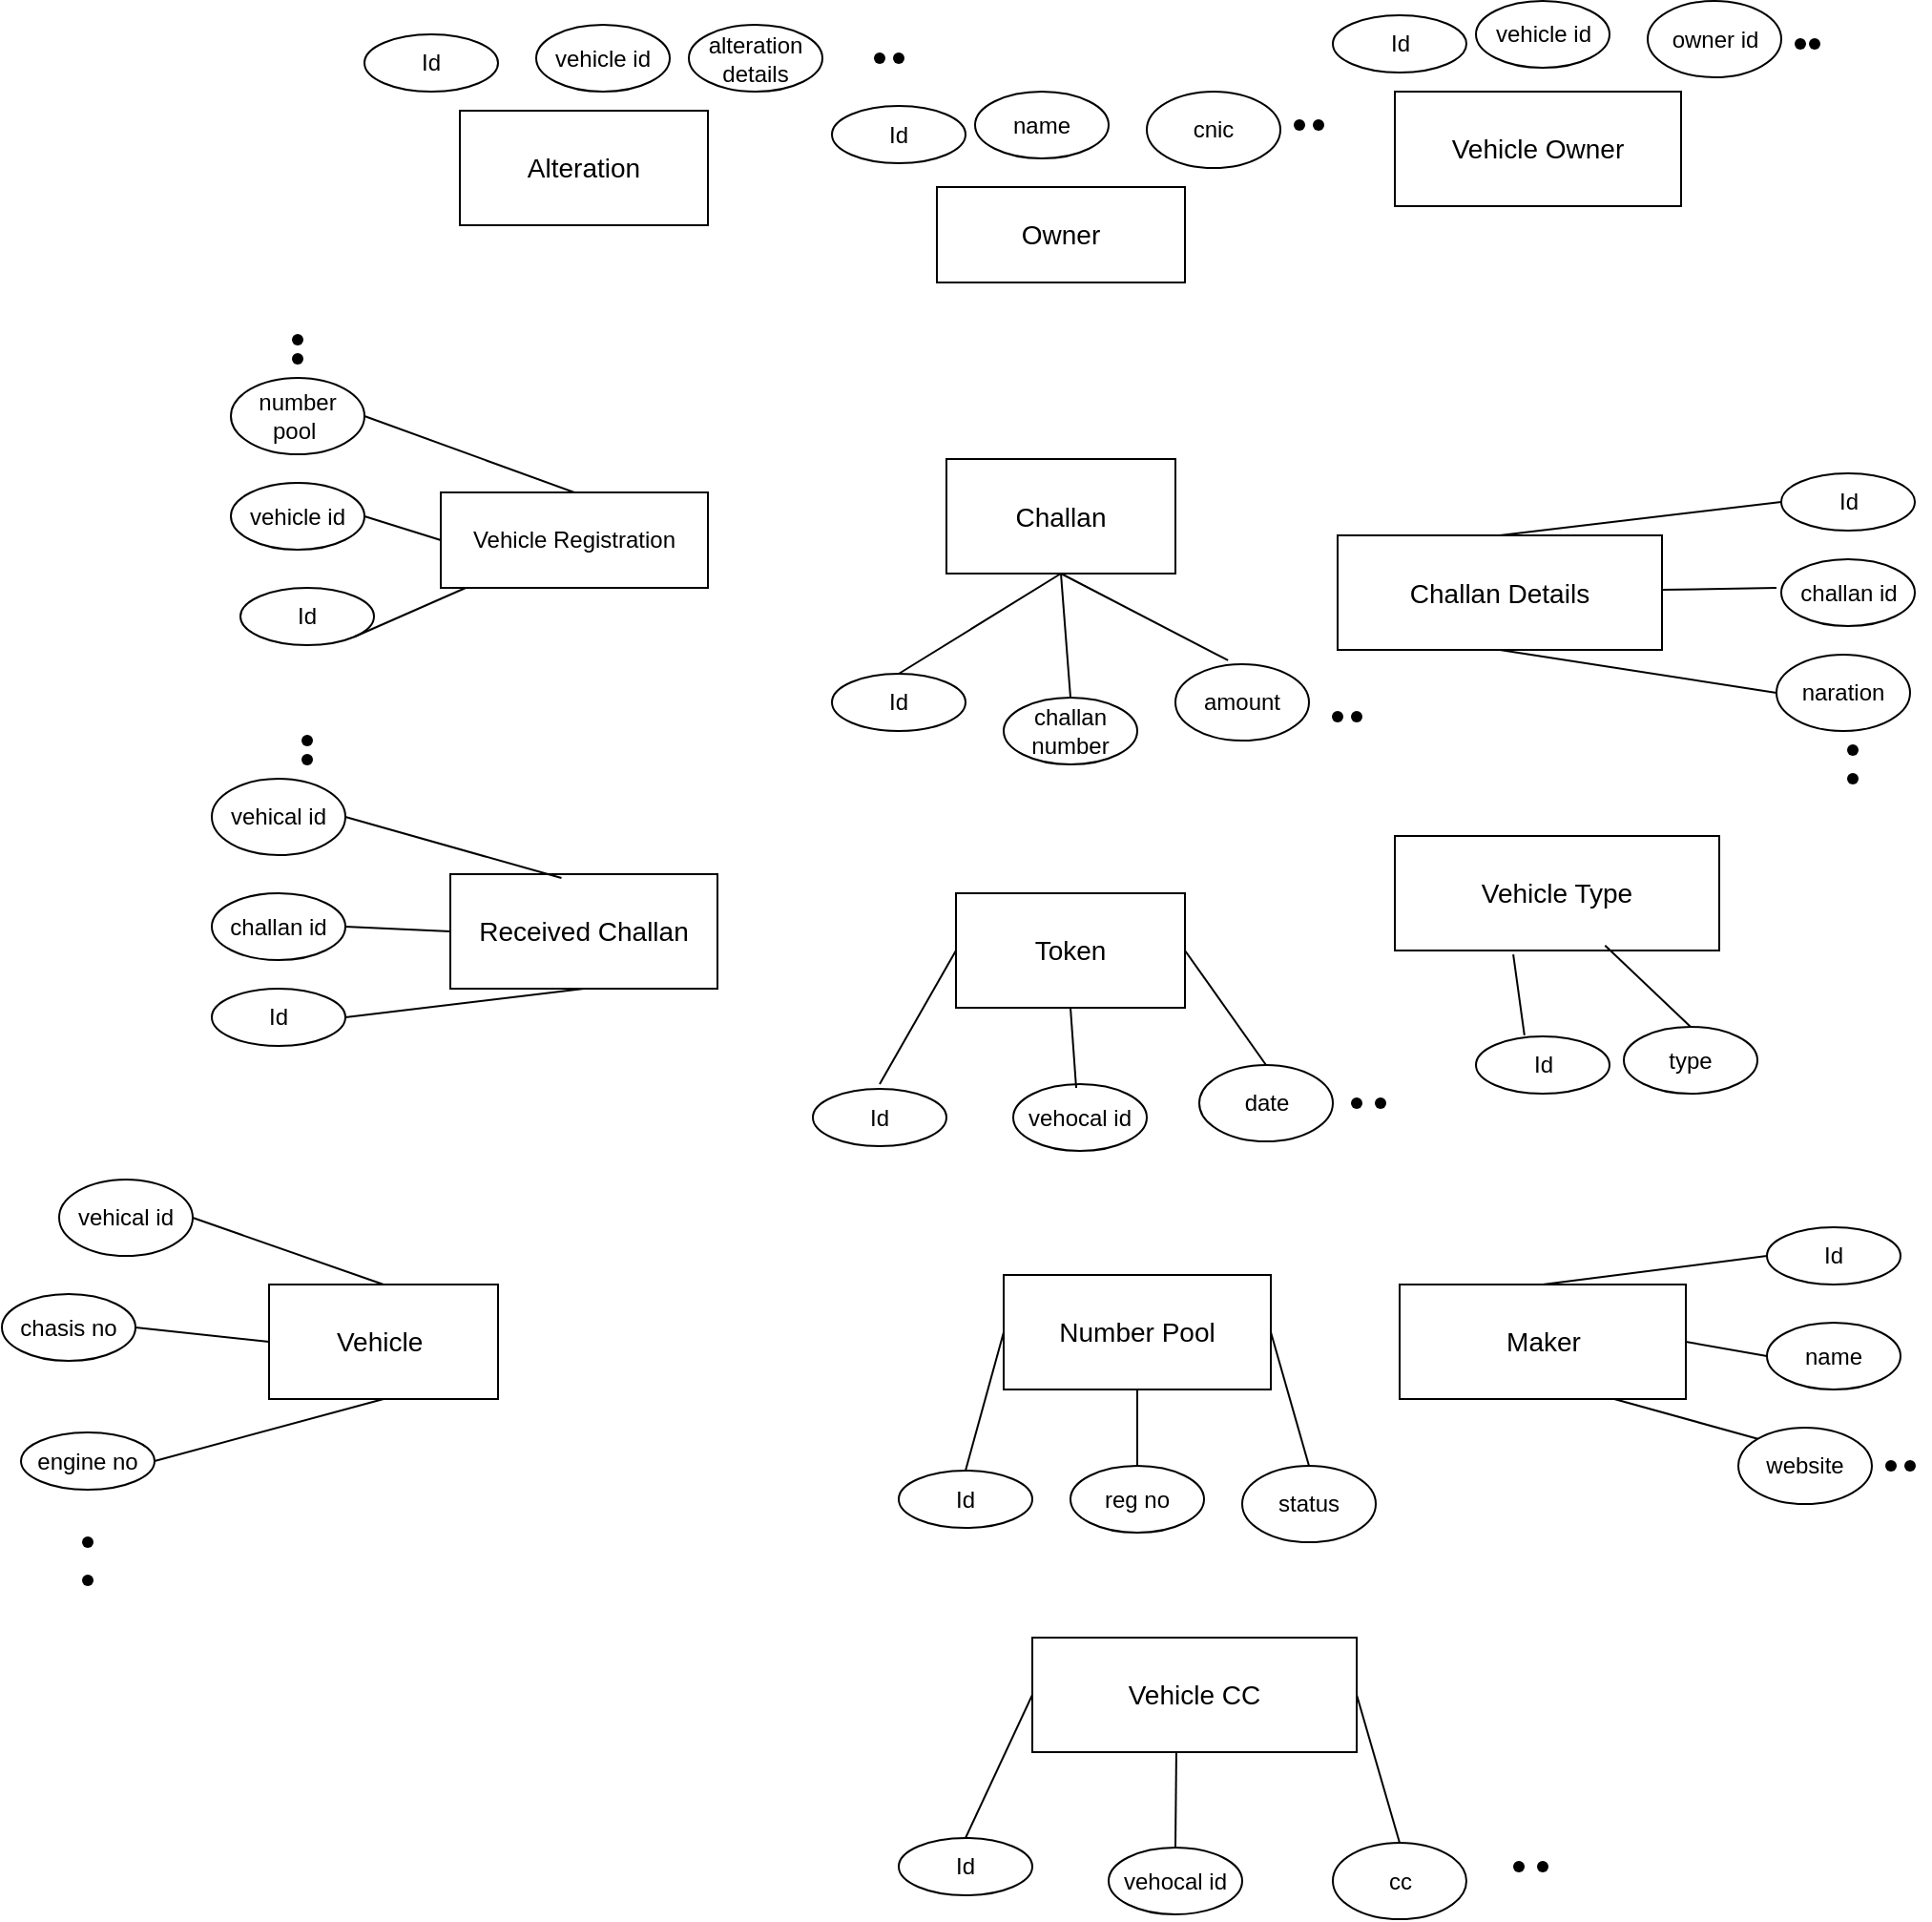 <mxfile version="24.7.6">
  <diagram id="R2lEEEUBdFMjLlhIrx00" name="Page-1">
    <mxGraphModel dx="2168" dy="595" grid="1" gridSize="10" guides="1" tooltips="1" connect="1" arrows="1" fold="1" page="1" pageScale="1" pageWidth="850" pageHeight="1100" math="0" shadow="0" extFonts="Permanent Marker^https://fonts.googleapis.com/css?family=Permanent+Marker">
      <root>
        <mxCell id="0" />
        <mxCell id="1" parent="0" />
        <mxCell id="awwlPpyYNJp0B0LDnPgi-2" value="&lt;font style=&quot;font-size: 14px;&quot;&gt;Alteration&lt;/font&gt;" style="rounded=0;whiteSpace=wrap;html=1;" vertex="1" parent="1">
          <mxGeometry x="60" y="130" width="130" height="60" as="geometry" />
        </mxCell>
        <mxCell id="awwlPpyYNJp0B0LDnPgi-3" value="&lt;span style=&quot;font-size: 14px;&quot;&gt;Owner&lt;/span&gt;" style="rounded=0;whiteSpace=wrap;html=1;" vertex="1" parent="1">
          <mxGeometry x="310" y="170" width="130" height="50" as="geometry" />
        </mxCell>
        <mxCell id="awwlPpyYNJp0B0LDnPgi-4" value="&lt;font style=&quot;font-size: 14px;&quot;&gt;Vehicle Owner&lt;/font&gt;" style="rounded=0;whiteSpace=wrap;html=1;" vertex="1" parent="1">
          <mxGeometry x="550" y="120" width="150" height="60" as="geometry" />
        </mxCell>
        <mxCell id="awwlPpyYNJp0B0LDnPgi-5" value="Vehicle Registration" style="rounded=0;whiteSpace=wrap;html=1;" vertex="1" parent="1">
          <mxGeometry x="50" y="330" width="140" height="50" as="geometry" />
        </mxCell>
        <mxCell id="awwlPpyYNJp0B0LDnPgi-6" value="&lt;span style=&quot;font-size: 14px;&quot;&gt;Challan&lt;/span&gt;" style="rounded=0;whiteSpace=wrap;html=1;" vertex="1" parent="1">
          <mxGeometry x="315" y="312.5" width="120" height="60" as="geometry" />
        </mxCell>
        <mxCell id="awwlPpyYNJp0B0LDnPgi-7" value="&lt;span style=&quot;font-size: 14px;&quot;&gt;Challan Details&lt;/span&gt;" style="rounded=0;whiteSpace=wrap;html=1;" vertex="1" parent="1">
          <mxGeometry x="520" y="352.5" width="170" height="60" as="geometry" />
        </mxCell>
        <mxCell id="awwlPpyYNJp0B0LDnPgi-8" value="&lt;span style=&quot;font-size: 14px;&quot;&gt;Received Challan&lt;/span&gt;" style="rounded=0;whiteSpace=wrap;html=1;" vertex="1" parent="1">
          <mxGeometry x="55" y="530" width="140" height="60" as="geometry" />
        </mxCell>
        <mxCell id="awwlPpyYNJp0B0LDnPgi-10" value="&lt;span style=&quot;font-size: 14px;&quot;&gt;Vehicle Type&lt;/span&gt;" style="rounded=0;whiteSpace=wrap;html=1;" vertex="1" parent="1">
          <mxGeometry x="550" y="510" width="170" height="60" as="geometry" />
        </mxCell>
        <mxCell id="awwlPpyYNJp0B0LDnPgi-11" value="&lt;span style=&quot;font-size: 14px;&quot;&gt;Vehicle&amp;nbsp;&lt;/span&gt;" style="rounded=0;whiteSpace=wrap;html=1;" vertex="1" parent="1">
          <mxGeometry x="-40" y="745" width="120" height="60" as="geometry" />
        </mxCell>
        <mxCell id="awwlPpyYNJp0B0LDnPgi-12" value="&lt;span style=&quot;font-size: 14px;&quot;&gt;Number Pool&lt;/span&gt;" style="rounded=0;whiteSpace=wrap;html=1;" vertex="1" parent="1">
          <mxGeometry x="345" y="740" width="140" height="60" as="geometry" />
        </mxCell>
        <mxCell id="awwlPpyYNJp0B0LDnPgi-13" value="&lt;span style=&quot;font-size: 14px;&quot;&gt;Maker&lt;/span&gt;" style="rounded=0;whiteSpace=wrap;html=1;" vertex="1" parent="1">
          <mxGeometry x="552.5" y="745" width="150" height="60" as="geometry" />
        </mxCell>
        <mxCell id="awwlPpyYNJp0B0LDnPgi-14" value="&lt;span style=&quot;font-size: 14px;&quot;&gt;Vehicle CC&lt;/span&gt;" style="rounded=0;whiteSpace=wrap;html=1;" vertex="1" parent="1">
          <mxGeometry x="360" y="930" width="170" height="60" as="geometry" />
        </mxCell>
        <mxCell id="awwlPpyYNJp0B0LDnPgi-30" value="Id" style="ellipse;whiteSpace=wrap;html=1;align=center;" vertex="1" parent="1">
          <mxGeometry x="10" y="90" width="70" height="30" as="geometry" />
        </mxCell>
        <mxCell id="awwlPpyYNJp0B0LDnPgi-31" value="vehicle id" style="ellipse;whiteSpace=wrap;html=1;align=center;" vertex="1" parent="1">
          <mxGeometry x="100" y="85" width="70" height="35" as="geometry" />
        </mxCell>
        <mxCell id="awwlPpyYNJp0B0LDnPgi-46" value="" style="shape=waypoint;sketch=0;size=6;pointerEvents=1;points=[];fillColor=none;resizable=0;rotatable=0;perimeter=centerPerimeter;snapToPoint=1;" vertex="1" parent="1">
          <mxGeometry x="270" y="92.5" width="20" height="20" as="geometry" />
        </mxCell>
        <mxCell id="awwlPpyYNJp0B0LDnPgi-50" value="" style="shape=waypoint;sketch=0;size=6;pointerEvents=1;points=[];fillColor=none;resizable=0;rotatable=0;perimeter=centerPerimeter;snapToPoint=1;" vertex="1" parent="1">
          <mxGeometry x="280" y="92.5" width="20" height="20" as="geometry" />
        </mxCell>
        <mxCell id="awwlPpyYNJp0B0LDnPgi-51" value="Id" style="ellipse;whiteSpace=wrap;html=1;align=center;" vertex="1" parent="1">
          <mxGeometry x="255" y="127.5" width="70" height="30" as="geometry" />
        </mxCell>
        <mxCell id="awwlPpyYNJp0B0LDnPgi-52" value="name" style="ellipse;whiteSpace=wrap;html=1;align=center;" vertex="1" parent="1">
          <mxGeometry x="330" y="120" width="70" height="35" as="geometry" />
        </mxCell>
        <mxCell id="awwlPpyYNJp0B0LDnPgi-53" value="cnic" style="ellipse;whiteSpace=wrap;html=1;align=center;" vertex="1" parent="1">
          <mxGeometry x="420" y="120" width="70" height="40" as="geometry" />
        </mxCell>
        <mxCell id="awwlPpyYNJp0B0LDnPgi-54" value="" style="shape=waypoint;sketch=0;size=6;pointerEvents=1;points=[];fillColor=none;resizable=0;rotatable=0;perimeter=centerPerimeter;snapToPoint=1;" vertex="1" parent="1">
          <mxGeometry x="490" y="127.5" width="20" height="20" as="geometry" />
        </mxCell>
        <mxCell id="awwlPpyYNJp0B0LDnPgi-55" value="" style="shape=waypoint;sketch=0;size=6;pointerEvents=1;points=[];fillColor=none;resizable=0;rotatable=0;perimeter=centerPerimeter;snapToPoint=1;" vertex="1" parent="1">
          <mxGeometry x="500" y="127.5" width="20" height="20" as="geometry" />
        </mxCell>
        <mxCell id="awwlPpyYNJp0B0LDnPgi-60" value="Id" style="ellipse;whiteSpace=wrap;html=1;align=center;" vertex="1" parent="1">
          <mxGeometry x="517.5" y="80" width="70" height="30" as="geometry" />
        </mxCell>
        <mxCell id="awwlPpyYNJp0B0LDnPgi-61" value="vehicle id" style="ellipse;whiteSpace=wrap;html=1;align=center;" vertex="1" parent="1">
          <mxGeometry x="592.5" y="72.5" width="70" height="35" as="geometry" />
        </mxCell>
        <mxCell id="awwlPpyYNJp0B0LDnPgi-62" value="owner id" style="ellipse;whiteSpace=wrap;html=1;align=center;" vertex="1" parent="1">
          <mxGeometry x="682.5" y="72.5" width="70" height="40" as="geometry" />
        </mxCell>
        <mxCell id="awwlPpyYNJp0B0LDnPgi-68" value="" style="shape=waypoint;sketch=0;size=6;pointerEvents=1;points=[];fillColor=none;resizable=0;rotatable=0;perimeter=centerPerimeter;snapToPoint=1;" vertex="1" parent="1">
          <mxGeometry x="752.5" y="85" width="20" height="20" as="geometry" />
        </mxCell>
        <mxCell id="awwlPpyYNJp0B0LDnPgi-69" value="" style="shape=waypoint;sketch=0;size=6;pointerEvents=1;points=[];fillColor=none;resizable=0;rotatable=0;perimeter=centerPerimeter;snapToPoint=1;" vertex="1" parent="1">
          <mxGeometry x="760" y="85" width="20" height="20" as="geometry" />
        </mxCell>
        <mxCell id="awwlPpyYNJp0B0LDnPgi-86" value="Id" style="ellipse;whiteSpace=wrap;html=1;align=center;" vertex="1" parent="1">
          <mxGeometry x="-55" y="380" width="70" height="30" as="geometry" />
        </mxCell>
        <mxCell id="awwlPpyYNJp0B0LDnPgi-87" value="vehicle id" style="ellipse;whiteSpace=wrap;html=1;align=center;" vertex="1" parent="1">
          <mxGeometry x="-60" y="325" width="70" height="35" as="geometry" />
        </mxCell>
        <mxCell id="awwlPpyYNJp0B0LDnPgi-88" value="number pool&amp;nbsp;" style="ellipse;whiteSpace=wrap;html=1;align=center;" vertex="1" parent="1">
          <mxGeometry x="-60" y="270" width="70" height="40" as="geometry" />
        </mxCell>
        <mxCell id="awwlPpyYNJp0B0LDnPgi-96" value="" style="shape=waypoint;sketch=0;size=6;pointerEvents=1;points=[];fillColor=none;resizable=0;rotatable=0;perimeter=centerPerimeter;snapToPoint=1;" vertex="1" parent="1">
          <mxGeometry x="-35" y="240" width="20" height="20" as="geometry" />
        </mxCell>
        <mxCell id="awwlPpyYNJp0B0LDnPgi-97" value="" style="shape=waypoint;sketch=0;size=6;pointerEvents=1;points=[];fillColor=none;resizable=0;rotatable=0;perimeter=centerPerimeter;snapToPoint=1;" vertex="1" parent="1">
          <mxGeometry x="-35" y="250" width="20" height="20" as="geometry" />
        </mxCell>
        <mxCell id="awwlPpyYNJp0B0LDnPgi-98" value="Id" style="ellipse;whiteSpace=wrap;html=1;align=center;" vertex="1" parent="1">
          <mxGeometry x="752.5" y="320" width="70" height="30" as="geometry" />
        </mxCell>
        <mxCell id="awwlPpyYNJp0B0LDnPgi-99" value="challan id" style="ellipse;whiteSpace=wrap;html=1;align=center;" vertex="1" parent="1">
          <mxGeometry x="752.5" y="365" width="70" height="35" as="geometry" />
        </mxCell>
        <mxCell id="awwlPpyYNJp0B0LDnPgi-100" value="naration" style="ellipse;whiteSpace=wrap;html=1;align=center;" vertex="1" parent="1">
          <mxGeometry x="750" y="415" width="70" height="40" as="geometry" />
        </mxCell>
        <mxCell id="awwlPpyYNJp0B0LDnPgi-102" value="Id" style="ellipse;whiteSpace=wrap;html=1;align=center;" vertex="1" parent="1">
          <mxGeometry x="255" y="425" width="70" height="30" as="geometry" />
        </mxCell>
        <mxCell id="awwlPpyYNJp0B0LDnPgi-103" value="challan number" style="ellipse;whiteSpace=wrap;html=1;align=center;" vertex="1" parent="1">
          <mxGeometry x="345" y="437.5" width="70" height="35" as="geometry" />
        </mxCell>
        <mxCell id="awwlPpyYNJp0B0LDnPgi-104" value="amount" style="ellipse;whiteSpace=wrap;html=1;align=center;" vertex="1" parent="1">
          <mxGeometry x="435" y="420" width="70" height="40" as="geometry" />
        </mxCell>
        <mxCell id="awwlPpyYNJp0B0LDnPgi-105" value="" style="shape=waypoint;sketch=0;size=6;pointerEvents=1;points=[];fillColor=none;resizable=0;rotatable=0;perimeter=centerPerimeter;snapToPoint=1;" vertex="1" parent="1">
          <mxGeometry x="510" y="437.5" width="20" height="20" as="geometry" />
        </mxCell>
        <mxCell id="awwlPpyYNJp0B0LDnPgi-110" value="" style="shape=waypoint;sketch=0;size=6;pointerEvents=1;points=[];fillColor=none;resizable=0;rotatable=0;perimeter=centerPerimeter;snapToPoint=1;" vertex="1" parent="1">
          <mxGeometry x="520" y="437.5" width="20" height="20" as="geometry" />
        </mxCell>
        <mxCell id="awwlPpyYNJp0B0LDnPgi-111" style="edgeStyle=orthogonalEdgeStyle;rounded=0;orthogonalLoop=1;jettySize=auto;html=1;exitX=0.5;exitY=1;exitDx=0;exitDy=0;" edge="1" parent="1" source="awwlPpyYNJp0B0LDnPgi-99" target="awwlPpyYNJp0B0LDnPgi-99">
          <mxGeometry relative="1" as="geometry" />
        </mxCell>
        <mxCell id="awwlPpyYNJp0B0LDnPgi-115" value="" style="shape=waypoint;sketch=0;size=6;pointerEvents=1;points=[];fillColor=none;resizable=0;rotatable=0;perimeter=centerPerimeter;snapToPoint=1;" vertex="1" parent="1">
          <mxGeometry x="780" y="455" width="20" height="20" as="geometry" />
        </mxCell>
        <mxCell id="awwlPpyYNJp0B0LDnPgi-116" value="" style="shape=waypoint;sketch=0;size=6;pointerEvents=1;points=[];fillColor=none;resizable=0;rotatable=0;perimeter=centerPerimeter;snapToPoint=1;" vertex="1" parent="1">
          <mxGeometry x="780" y="470" width="20" height="20" as="geometry" />
        </mxCell>
        <mxCell id="awwlPpyYNJp0B0LDnPgi-119" value="Id" style="ellipse;whiteSpace=wrap;html=1;align=center;" vertex="1" parent="1">
          <mxGeometry x="-70" y="590" width="70" height="30" as="geometry" />
        </mxCell>
        <mxCell id="awwlPpyYNJp0B0LDnPgi-120" value="challan id" style="ellipse;whiteSpace=wrap;html=1;align=center;" vertex="1" parent="1">
          <mxGeometry x="-70" y="540" width="70" height="35" as="geometry" />
        </mxCell>
        <mxCell id="awwlPpyYNJp0B0LDnPgi-121" value="vehical id" style="ellipse;whiteSpace=wrap;html=1;align=center;" vertex="1" parent="1">
          <mxGeometry x="-70" y="480" width="70" height="40" as="geometry" />
        </mxCell>
        <mxCell id="awwlPpyYNJp0B0LDnPgi-125" value="" style="shape=waypoint;sketch=0;size=6;pointerEvents=1;points=[];fillColor=none;resizable=0;rotatable=0;perimeter=centerPerimeter;snapToPoint=1;" vertex="1" parent="1">
          <mxGeometry x="-30" y="450" width="20" height="20" as="geometry" />
        </mxCell>
        <mxCell id="awwlPpyYNJp0B0LDnPgi-126" value="" style="shape=waypoint;sketch=0;size=6;pointerEvents=1;points=[];fillColor=none;resizable=0;rotatable=0;perimeter=centerPerimeter;snapToPoint=1;" vertex="1" parent="1">
          <mxGeometry x="-30" y="460" width="20" height="20" as="geometry" />
        </mxCell>
        <mxCell id="awwlPpyYNJp0B0LDnPgi-127" value="engine no" style="ellipse;whiteSpace=wrap;html=1;align=center;" vertex="1" parent="1">
          <mxGeometry x="-170" y="822.5" width="70" height="30" as="geometry" />
        </mxCell>
        <mxCell id="awwlPpyYNJp0B0LDnPgi-128" value="chasis no" style="ellipse;whiteSpace=wrap;html=1;align=center;" vertex="1" parent="1">
          <mxGeometry x="-180" y="750" width="70" height="35" as="geometry" />
        </mxCell>
        <mxCell id="awwlPpyYNJp0B0LDnPgi-129" value="vehical id" style="ellipse;whiteSpace=wrap;html=1;align=center;" vertex="1" parent="1">
          <mxGeometry x="-150" y="690" width="70" height="40" as="geometry" />
        </mxCell>
        <mxCell id="awwlPpyYNJp0B0LDnPgi-130" value="alteration details" style="ellipse;whiteSpace=wrap;html=1;align=center;" vertex="1" parent="1">
          <mxGeometry x="180" y="85" width="70" height="35" as="geometry" />
        </mxCell>
        <mxCell id="awwlPpyYNJp0B0LDnPgi-131" value="Id" style="ellipse;whiteSpace=wrap;html=1;align=center;" vertex="1" parent="1">
          <mxGeometry x="245" y="642.5" width="70" height="30" as="geometry" />
        </mxCell>
        <mxCell id="awwlPpyYNJp0B0LDnPgi-132" value="vehocal id" style="ellipse;whiteSpace=wrap;html=1;align=center;" vertex="1" parent="1">
          <mxGeometry x="350" y="640" width="70" height="35" as="geometry" />
        </mxCell>
        <mxCell id="awwlPpyYNJp0B0LDnPgi-133" value="date" style="ellipse;whiteSpace=wrap;html=1;align=center;" vertex="1" parent="1">
          <mxGeometry x="447.5" y="630" width="70" height="40" as="geometry" />
        </mxCell>
        <mxCell id="awwlPpyYNJp0B0LDnPgi-134" value="" style="shape=waypoint;sketch=0;size=6;pointerEvents=1;points=[];fillColor=none;resizable=0;rotatable=0;perimeter=centerPerimeter;snapToPoint=1;" vertex="1" parent="1">
          <mxGeometry x="532.5" y="640" width="20" height="20" as="geometry" />
        </mxCell>
        <mxCell id="awwlPpyYNJp0B0LDnPgi-135" value="" style="shape=waypoint;sketch=0;size=6;pointerEvents=1;points=[];fillColor=none;resizable=0;rotatable=0;perimeter=centerPerimeter;snapToPoint=1;" vertex="1" parent="1">
          <mxGeometry x="520" y="640" width="20" height="20" as="geometry" />
        </mxCell>
        <mxCell id="awwlPpyYNJp0B0LDnPgi-136" value="" style="shape=waypoint;sketch=0;size=6;pointerEvents=1;points=[];fillColor=none;resizable=0;rotatable=0;perimeter=centerPerimeter;snapToPoint=1;" vertex="1" parent="1">
          <mxGeometry x="-145" y="890" width="20" height="20" as="geometry" />
        </mxCell>
        <mxCell id="awwlPpyYNJp0B0LDnPgi-137" value="" style="shape=waypoint;sketch=0;size=6;pointerEvents=1;points=[];fillColor=none;resizable=0;rotatable=0;perimeter=centerPerimeter;snapToPoint=1;" vertex="1" parent="1">
          <mxGeometry x="-145" y="870" width="20" height="20" as="geometry" />
        </mxCell>
        <mxCell id="awwlPpyYNJp0B0LDnPgi-141" value="Id" style="ellipse;whiteSpace=wrap;html=1;align=center;" vertex="1" parent="1">
          <mxGeometry x="592.5" y="615" width="70" height="30" as="geometry" />
        </mxCell>
        <mxCell id="awwlPpyYNJp0B0LDnPgi-142" value="type" style="ellipse;whiteSpace=wrap;html=1;align=center;" vertex="1" parent="1">
          <mxGeometry x="670" y="610" width="70" height="35" as="geometry" />
        </mxCell>
        <mxCell id="awwlPpyYNJp0B0LDnPgi-148" value="Id" style="ellipse;whiteSpace=wrap;html=1;align=center;" vertex="1" parent="1">
          <mxGeometry x="745" y="715" width="70" height="30" as="geometry" />
        </mxCell>
        <mxCell id="awwlPpyYNJp0B0LDnPgi-149" value="name" style="ellipse;whiteSpace=wrap;html=1;align=center;" vertex="1" parent="1">
          <mxGeometry x="745" y="765" width="70" height="35" as="geometry" />
        </mxCell>
        <mxCell id="awwlPpyYNJp0B0LDnPgi-150" value="website" style="ellipse;whiteSpace=wrap;html=1;align=center;" vertex="1" parent="1">
          <mxGeometry x="730" y="820" width="70" height="40" as="geometry" />
        </mxCell>
        <mxCell id="awwlPpyYNJp0B0LDnPgi-151" value="" style="shape=waypoint;sketch=0;size=6;pointerEvents=1;points=[];fillColor=none;resizable=0;rotatable=0;perimeter=centerPerimeter;snapToPoint=1;" vertex="1" parent="1">
          <mxGeometry x="800" y="830" width="20" height="20" as="geometry" />
        </mxCell>
        <mxCell id="awwlPpyYNJp0B0LDnPgi-152" value="" style="shape=waypoint;sketch=0;size=6;pointerEvents=1;points=[];fillColor=none;resizable=0;rotatable=0;perimeter=centerPerimeter;snapToPoint=1;" vertex="1" parent="1">
          <mxGeometry x="810" y="830" width="20" height="20" as="geometry" />
        </mxCell>
        <mxCell id="awwlPpyYNJp0B0LDnPgi-153" value="Id" style="ellipse;whiteSpace=wrap;html=1;align=center;" vertex="1" parent="1">
          <mxGeometry x="290" y="1035" width="70" height="30" as="geometry" />
        </mxCell>
        <mxCell id="awwlPpyYNJp0B0LDnPgi-154" value="vehocal id" style="ellipse;whiteSpace=wrap;html=1;align=center;" vertex="1" parent="1">
          <mxGeometry x="400" y="1040" width="70" height="35" as="geometry" />
        </mxCell>
        <mxCell id="awwlPpyYNJp0B0LDnPgi-155" value="cc" style="ellipse;whiteSpace=wrap;html=1;align=center;" vertex="1" parent="1">
          <mxGeometry x="517.5" y="1037.5" width="70" height="40" as="geometry" />
        </mxCell>
        <mxCell id="awwlPpyYNJp0B0LDnPgi-156" value="" style="shape=waypoint;sketch=0;size=6;pointerEvents=1;points=[];fillColor=none;resizable=0;rotatable=0;perimeter=centerPerimeter;snapToPoint=1;" vertex="1" parent="1">
          <mxGeometry x="605" y="1040" width="20" height="20" as="geometry" />
        </mxCell>
        <mxCell id="awwlPpyYNJp0B0LDnPgi-157" value="" style="shape=waypoint;sketch=0;size=6;pointerEvents=1;points=[];fillColor=none;resizable=0;rotatable=0;perimeter=centerPerimeter;snapToPoint=1;" vertex="1" parent="1">
          <mxGeometry x="617.5" y="1040" width="20" height="20" as="geometry" />
        </mxCell>
        <mxCell id="awwlPpyYNJp0B0LDnPgi-158" value="Id" style="ellipse;whiteSpace=wrap;html=1;align=center;" vertex="1" parent="1">
          <mxGeometry x="290" y="842.5" width="70" height="30" as="geometry" />
        </mxCell>
        <mxCell id="awwlPpyYNJp0B0LDnPgi-159" value="reg no" style="ellipse;whiteSpace=wrap;html=1;align=center;" vertex="1" parent="1">
          <mxGeometry x="380" y="840" width="70" height="35" as="geometry" />
        </mxCell>
        <mxCell id="awwlPpyYNJp0B0LDnPgi-160" value="status" style="ellipse;whiteSpace=wrap;html=1;align=center;" vertex="1" parent="1">
          <mxGeometry x="470" y="840" width="70" height="40" as="geometry" />
        </mxCell>
        <mxCell id="awwlPpyYNJp0B0LDnPgi-164" value="" style="endArrow=none;html=1;rounded=0;entryX=0.5;entryY=0;entryDx=0;entryDy=0;exitX=1;exitY=0.5;exitDx=0;exitDy=0;" edge="1" parent="1" source="awwlPpyYNJp0B0LDnPgi-129" target="awwlPpyYNJp0B0LDnPgi-11">
          <mxGeometry relative="1" as="geometry">
            <mxPoint x="-10" y="700" as="sourcePoint" />
            <mxPoint x="150" y="700" as="targetPoint" />
          </mxGeometry>
        </mxCell>
        <mxCell id="awwlPpyYNJp0B0LDnPgi-165" value="" style="endArrow=none;html=1;rounded=0;entryX=0;entryY=0.5;entryDx=0;entryDy=0;exitX=1;exitY=0.5;exitDx=0;exitDy=0;" edge="1" parent="1" source="awwlPpyYNJp0B0LDnPgi-128" target="awwlPpyYNJp0B0LDnPgi-11">
          <mxGeometry relative="1" as="geometry">
            <mxPoint x="-70" y="720" as="sourcePoint" />
            <mxPoint x="30" y="755" as="targetPoint" />
          </mxGeometry>
        </mxCell>
        <mxCell id="awwlPpyYNJp0B0LDnPgi-166" value="" style="endArrow=none;html=1;rounded=0;entryX=0.5;entryY=1;entryDx=0;entryDy=0;exitX=1;exitY=0.5;exitDx=0;exitDy=0;" edge="1" parent="1" source="awwlPpyYNJp0B0LDnPgi-127" target="awwlPpyYNJp0B0LDnPgi-11">
          <mxGeometry relative="1" as="geometry">
            <mxPoint x="-100" y="778" as="sourcePoint" />
            <mxPoint x="-30" y="785" as="targetPoint" />
          </mxGeometry>
        </mxCell>
        <mxCell id="awwlPpyYNJp0B0LDnPgi-167" value="" style="endArrow=none;html=1;rounded=0;exitX=0.5;exitY=0;exitDx=0;exitDy=0;entryX=0;entryY=0.5;entryDx=0;entryDy=0;" edge="1" parent="1" source="awwlPpyYNJp0B0LDnPgi-153" target="awwlPpyYNJp0B0LDnPgi-14">
          <mxGeometry relative="1" as="geometry">
            <mxPoint x="240" y="1003" as="sourcePoint" />
            <mxPoint x="340" y="960" as="targetPoint" />
          </mxGeometry>
        </mxCell>
        <mxCell id="awwlPpyYNJp0B0LDnPgi-169" value="" style="endArrow=none;html=1;rounded=0;exitX=0.5;exitY=0;exitDx=0;exitDy=0;entryX=0.444;entryY=0.995;entryDx=0;entryDy=0;entryPerimeter=0;" edge="1" parent="1" source="awwlPpyYNJp0B0LDnPgi-154" target="awwlPpyYNJp0B0LDnPgi-14">
          <mxGeometry relative="1" as="geometry">
            <mxPoint x="345" y="1055" as="sourcePoint" />
            <mxPoint x="380" y="980" as="targetPoint" />
            <Array as="points" />
          </mxGeometry>
        </mxCell>
        <mxCell id="awwlPpyYNJp0B0LDnPgi-170" value="" style="endArrow=none;html=1;rounded=0;entryX=1;entryY=0.5;entryDx=0;entryDy=0;exitX=0.5;exitY=0;exitDx=0;exitDy=0;" edge="1" parent="1" source="awwlPpyYNJp0B0LDnPgi-155" target="awwlPpyYNJp0B0LDnPgi-14">
          <mxGeometry relative="1" as="geometry">
            <mxPoint x="550" y="1030" as="sourcePoint" />
            <mxPoint x="575" y="965" as="targetPoint" />
            <Array as="points" />
          </mxGeometry>
        </mxCell>
        <mxCell id="awwlPpyYNJp0B0LDnPgi-171" value="" style="endArrow=none;html=1;rounded=0;exitX=0.5;exitY=0;exitDx=0;exitDy=0;entryX=0;entryY=0.5;entryDx=0;entryDy=0;" edge="1" parent="1" source="awwlPpyYNJp0B0LDnPgi-158" target="awwlPpyYNJp0B0LDnPgi-12">
          <mxGeometry relative="1" as="geometry">
            <mxPoint x="280" y="740" as="sourcePoint" />
            <mxPoint x="440" y="740" as="targetPoint" />
          </mxGeometry>
        </mxCell>
        <mxCell id="awwlPpyYNJp0B0LDnPgi-172" value="" style="endArrow=none;html=1;rounded=0;exitX=0.5;exitY=0;exitDx=0;exitDy=0;entryX=0.5;entryY=1;entryDx=0;entryDy=0;" edge="1" parent="1" source="awwlPpyYNJp0B0LDnPgi-159" target="awwlPpyYNJp0B0LDnPgi-12">
          <mxGeometry relative="1" as="geometry">
            <mxPoint x="380" y="872.5" as="sourcePoint" />
            <mxPoint x="400" y="799.5" as="targetPoint" />
          </mxGeometry>
        </mxCell>
        <mxCell id="awwlPpyYNJp0B0LDnPgi-173" value="" style="endArrow=none;html=1;rounded=0;exitX=0.5;exitY=0;exitDx=0;exitDy=0;entryX=1;entryY=0.5;entryDx=0;entryDy=0;" edge="1" parent="1" source="awwlPpyYNJp0B0LDnPgi-160" target="awwlPpyYNJp0B0LDnPgi-12">
          <mxGeometry relative="1" as="geometry">
            <mxPoint x="345" y="863" as="sourcePoint" />
            <mxPoint x="365" y="790" as="targetPoint" />
          </mxGeometry>
        </mxCell>
        <mxCell id="awwlPpyYNJp0B0LDnPgi-175" value="" style="endArrow=none;html=1;rounded=0;exitX=0.5;exitY=0;exitDx=0;exitDy=0;entryX=0;entryY=0.5;entryDx=0;entryDy=0;" edge="1" parent="1" source="awwlPpyYNJp0B0LDnPgi-13" target="awwlPpyYNJp0B0LDnPgi-148">
          <mxGeometry relative="1" as="geometry">
            <mxPoint x="530" y="715" as="sourcePoint" />
            <mxPoint x="690" y="715" as="targetPoint" />
          </mxGeometry>
        </mxCell>
        <mxCell id="awwlPpyYNJp0B0LDnPgi-176" value="" style="endArrow=none;html=1;rounded=0;exitX=1;exitY=0.5;exitDx=0;exitDy=0;entryX=0;entryY=0.5;entryDx=0;entryDy=0;" edge="1" parent="1" source="awwlPpyYNJp0B0LDnPgi-13" target="awwlPpyYNJp0B0LDnPgi-149">
          <mxGeometry relative="1" as="geometry">
            <mxPoint x="646" y="795" as="sourcePoint" />
            <mxPoint x="740" y="780" as="targetPoint" />
          </mxGeometry>
        </mxCell>
        <mxCell id="awwlPpyYNJp0B0LDnPgi-177" value="" style="endArrow=none;html=1;rounded=0;exitX=0.75;exitY=1;exitDx=0;exitDy=0;entryX=0;entryY=0;entryDx=0;entryDy=0;" edge="1" parent="1" source="awwlPpyYNJp0B0LDnPgi-13" target="awwlPpyYNJp0B0LDnPgi-150">
          <mxGeometry relative="1" as="geometry">
            <mxPoint x="647" y="765" as="sourcePoint" />
            <mxPoint x="765" y="750" as="targetPoint" />
          </mxGeometry>
        </mxCell>
        <mxCell id="awwlPpyYNJp0B0LDnPgi-182" value="" style="endArrow=none;html=1;rounded=0;entryX=0.416;entryY=0.034;entryDx=0;entryDy=0;entryPerimeter=0;exitX=1;exitY=0.5;exitDx=0;exitDy=0;" edge="1" parent="1" source="awwlPpyYNJp0B0LDnPgi-121" target="awwlPpyYNJp0B0LDnPgi-8">
          <mxGeometry relative="1" as="geometry">
            <mxPoint x="-10" y="508.82" as="sourcePoint" />
            <mxPoint x="150" y="508.82" as="targetPoint" />
          </mxGeometry>
        </mxCell>
        <mxCell id="awwlPpyYNJp0B0LDnPgi-183" value="" style="endArrow=none;html=1;rounded=0;entryX=0;entryY=0.5;entryDx=0;entryDy=0;exitX=1;exitY=0.5;exitDx=0;exitDy=0;" edge="1" parent="1" source="awwlPpyYNJp0B0LDnPgi-120" target="awwlPpyYNJp0B0LDnPgi-8">
          <mxGeometry relative="1" as="geometry">
            <mxPoint y="544" as="sourcePoint" />
            <mxPoint x="113" y="576" as="targetPoint" />
          </mxGeometry>
        </mxCell>
        <mxCell id="awwlPpyYNJp0B0LDnPgi-184" value="" style="endArrow=none;html=1;rounded=0;exitX=1;exitY=0.5;exitDx=0;exitDy=0;entryX=0.5;entryY=1;entryDx=0;entryDy=0;" edge="1" parent="1" source="awwlPpyYNJp0B0LDnPgi-119" target="awwlPpyYNJp0B0LDnPgi-8">
          <mxGeometry relative="1" as="geometry">
            <mxPoint x="20" y="558" as="sourcePoint" />
            <mxPoint x="130" y="590" as="targetPoint" />
          </mxGeometry>
        </mxCell>
        <mxCell id="awwlPpyYNJp0B0LDnPgi-185" value="" style="endArrow=none;html=1;rounded=0;" edge="1" parent="1" source="awwlPpyYNJp0B0LDnPgi-9">
          <mxGeometry relative="1" as="geometry">
            <mxPoint x="280" y="590" as="sourcePoint" />
            <mxPoint x="440" y="590" as="targetPoint" />
          </mxGeometry>
        </mxCell>
        <mxCell id="awwlPpyYNJp0B0LDnPgi-186" value="" style="endArrow=none;html=1;rounded=0;entryX=0;entryY=0.5;entryDx=0;entryDy=0;" edge="1" parent="1" target="awwlPpyYNJp0B0LDnPgi-9">
          <mxGeometry relative="1" as="geometry">
            <mxPoint x="280" y="640" as="sourcePoint" />
            <mxPoint x="440" y="590" as="targetPoint" />
          </mxGeometry>
        </mxCell>
        <mxCell id="awwlPpyYNJp0B0LDnPgi-9" value="&lt;span style=&quot;font-size: 14px;&quot;&gt;Token&lt;/span&gt;" style="rounded=0;whiteSpace=wrap;html=1;" vertex="1" parent="1">
          <mxGeometry x="320" y="540" width="120" height="60" as="geometry" />
        </mxCell>
        <mxCell id="awwlPpyYNJp0B0LDnPgi-187" value="" style="endArrow=none;html=1;rounded=0;entryX=0.416;entryY=0.034;entryDx=0;entryDy=0;entryPerimeter=0;exitX=0.5;exitY=1;exitDx=0;exitDy=0;" edge="1" parent="1" source="awwlPpyYNJp0B0LDnPgi-9">
          <mxGeometry relative="1" as="geometry">
            <mxPoint x="270" y="610" as="sourcePoint" />
            <mxPoint x="383" y="642" as="targetPoint" />
          </mxGeometry>
        </mxCell>
        <mxCell id="awwlPpyYNJp0B0LDnPgi-188" value="" style="endArrow=none;html=1;rounded=0;entryX=0.5;entryY=0;entryDx=0;entryDy=0;exitX=1;exitY=0.5;exitDx=0;exitDy=0;" edge="1" parent="1" source="awwlPpyYNJp0B0LDnPgi-9" target="awwlPpyYNJp0B0LDnPgi-133">
          <mxGeometry relative="1" as="geometry">
            <mxPoint x="415" y="575" as="sourcePoint" />
            <mxPoint x="528" y="607" as="targetPoint" />
          </mxGeometry>
        </mxCell>
        <mxCell id="awwlPpyYNJp0B0LDnPgi-189" value="" style="endArrow=none;html=1;rounded=0;entryX=0.363;entryY=-0.02;entryDx=0;entryDy=0;entryPerimeter=0;exitX=0.365;exitY=1.034;exitDx=0;exitDy=0;exitPerimeter=0;" edge="1" parent="1" source="awwlPpyYNJp0B0LDnPgi-10" target="awwlPpyYNJp0B0LDnPgi-141">
          <mxGeometry relative="1" as="geometry">
            <mxPoint x="517.5" y="583" as="sourcePoint" />
            <mxPoint x="630.5" y="615" as="targetPoint" />
          </mxGeometry>
        </mxCell>
        <mxCell id="awwlPpyYNJp0B0LDnPgi-192" value="" style="endArrow=none;html=1;rounded=0;entryX=0.5;entryY=0;entryDx=0;entryDy=0;exitX=0.648;exitY=0.956;exitDx=0;exitDy=0;exitPerimeter=0;" edge="1" parent="1" source="awwlPpyYNJp0B0LDnPgi-10" target="awwlPpyYNJp0B0LDnPgi-142">
          <mxGeometry relative="1" as="geometry">
            <mxPoint x="682.5" y="569.41" as="sourcePoint" />
            <mxPoint x="842.5" y="569.41" as="targetPoint" />
          </mxGeometry>
        </mxCell>
        <mxCell id="awwlPpyYNJp0B0LDnPgi-193" value="" style="endArrow=none;html=1;rounded=0;exitX=1;exitY=1;exitDx=0;exitDy=0;" edge="1" parent="1" source="awwlPpyYNJp0B0LDnPgi-86" target="awwlPpyYNJp0B0LDnPgi-5">
          <mxGeometry relative="1" as="geometry">
            <mxPoint x="20" y="390" as="sourcePoint" />
            <mxPoint x="160" y="394.41" as="targetPoint" />
          </mxGeometry>
        </mxCell>
        <mxCell id="awwlPpyYNJp0B0LDnPgi-195" value="" style="endArrow=none;html=1;rounded=0;entryX=0;entryY=0.5;entryDx=0;entryDy=0;exitX=1;exitY=0.5;exitDx=0;exitDy=0;" edge="1" parent="1" source="awwlPpyYNJp0B0LDnPgi-87" target="awwlPpyYNJp0B0LDnPgi-5">
          <mxGeometry relative="1" as="geometry">
            <mxPoint x="-90" y="365" as="sourcePoint" />
            <mxPoint x="70" y="365" as="targetPoint" />
          </mxGeometry>
        </mxCell>
        <mxCell id="awwlPpyYNJp0B0LDnPgi-196" value="" style="endArrow=none;html=1;rounded=0;entryX=0.5;entryY=0;entryDx=0;entryDy=0;exitX=1;exitY=0.5;exitDx=0;exitDy=0;" edge="1" parent="1" source="awwlPpyYNJp0B0LDnPgi-88" target="awwlPpyYNJp0B0LDnPgi-5">
          <mxGeometry relative="1" as="geometry">
            <mxPoint x="20" y="289.41" as="sourcePoint" />
            <mxPoint x="180" y="289.41" as="targetPoint" />
          </mxGeometry>
        </mxCell>
        <mxCell id="awwlPpyYNJp0B0LDnPgi-197" value="" style="endArrow=none;html=1;rounded=0;entryX=0.5;entryY=1;entryDx=0;entryDy=0;exitX=0.5;exitY=0;exitDx=0;exitDy=0;" edge="1" parent="1" source="awwlPpyYNJp0B0LDnPgi-102" target="awwlPpyYNJp0B0LDnPgi-6">
          <mxGeometry relative="1" as="geometry">
            <mxPoint x="290" y="420" as="sourcePoint" />
            <mxPoint x="425" y="394.41" as="targetPoint" />
          </mxGeometry>
        </mxCell>
        <mxCell id="awwlPpyYNJp0B0LDnPgi-198" value="" style="endArrow=none;html=1;rounded=0;entryX=0.5;entryY=0;entryDx=0;entryDy=0;exitX=0.5;exitY=1;exitDx=0;exitDy=0;" edge="1" parent="1" source="awwlPpyYNJp0B0LDnPgi-6" target="awwlPpyYNJp0B0LDnPgi-103">
          <mxGeometry relative="1" as="geometry">
            <mxPoint x="287.5" y="398.82" as="sourcePoint" />
            <mxPoint x="447.5" y="398.82" as="targetPoint" />
          </mxGeometry>
        </mxCell>
        <mxCell id="awwlPpyYNJp0B0LDnPgi-199" value="" style="endArrow=none;html=1;rounded=0;entryX=0.394;entryY=-0.051;entryDx=0;entryDy=0;entryPerimeter=0;exitX=0.5;exitY=1;exitDx=0;exitDy=0;" edge="1" parent="1" source="awwlPpyYNJp0B0LDnPgi-6" target="awwlPpyYNJp0B0LDnPgi-104">
          <mxGeometry relative="1" as="geometry">
            <mxPoint x="380" y="380" as="sourcePoint" />
            <mxPoint x="540" y="380" as="targetPoint" />
          </mxGeometry>
        </mxCell>
        <mxCell id="awwlPpyYNJp0B0LDnPgi-200" value="" style="endArrow=none;html=1;rounded=0;entryX=0;entryY=0.5;entryDx=0;entryDy=0;exitX=0.5;exitY=0;exitDx=0;exitDy=0;" edge="1" parent="1" source="awwlPpyYNJp0B0LDnPgi-7" target="awwlPpyYNJp0B0LDnPgi-98">
          <mxGeometry relative="1" as="geometry">
            <mxPoint x="605" y="325" as="sourcePoint" />
            <mxPoint x="765" y="325" as="targetPoint" />
          </mxGeometry>
        </mxCell>
        <mxCell id="awwlPpyYNJp0B0LDnPgi-202" value="" style="endArrow=none;html=1;rounded=0;" edge="1" parent="1" source="awwlPpyYNJp0B0LDnPgi-7">
          <mxGeometry relative="1" as="geometry">
            <mxPoint x="620" y="372.5" as="sourcePoint" />
            <mxPoint x="750" y="380" as="targetPoint" />
          </mxGeometry>
        </mxCell>
        <mxCell id="awwlPpyYNJp0B0LDnPgi-203" value="" style="endArrow=none;html=1;rounded=0;exitX=0.5;exitY=1;exitDx=0;exitDy=0;entryX=0;entryY=0.5;entryDx=0;entryDy=0;" edge="1" parent="1" source="awwlPpyYNJp0B0LDnPgi-7" target="awwlPpyYNJp0B0LDnPgi-100">
          <mxGeometry relative="1" as="geometry">
            <mxPoint x="600" y="439.41" as="sourcePoint" />
            <mxPoint x="760" y="439.41" as="targetPoint" />
          </mxGeometry>
        </mxCell>
      </root>
    </mxGraphModel>
  </diagram>
</mxfile>
